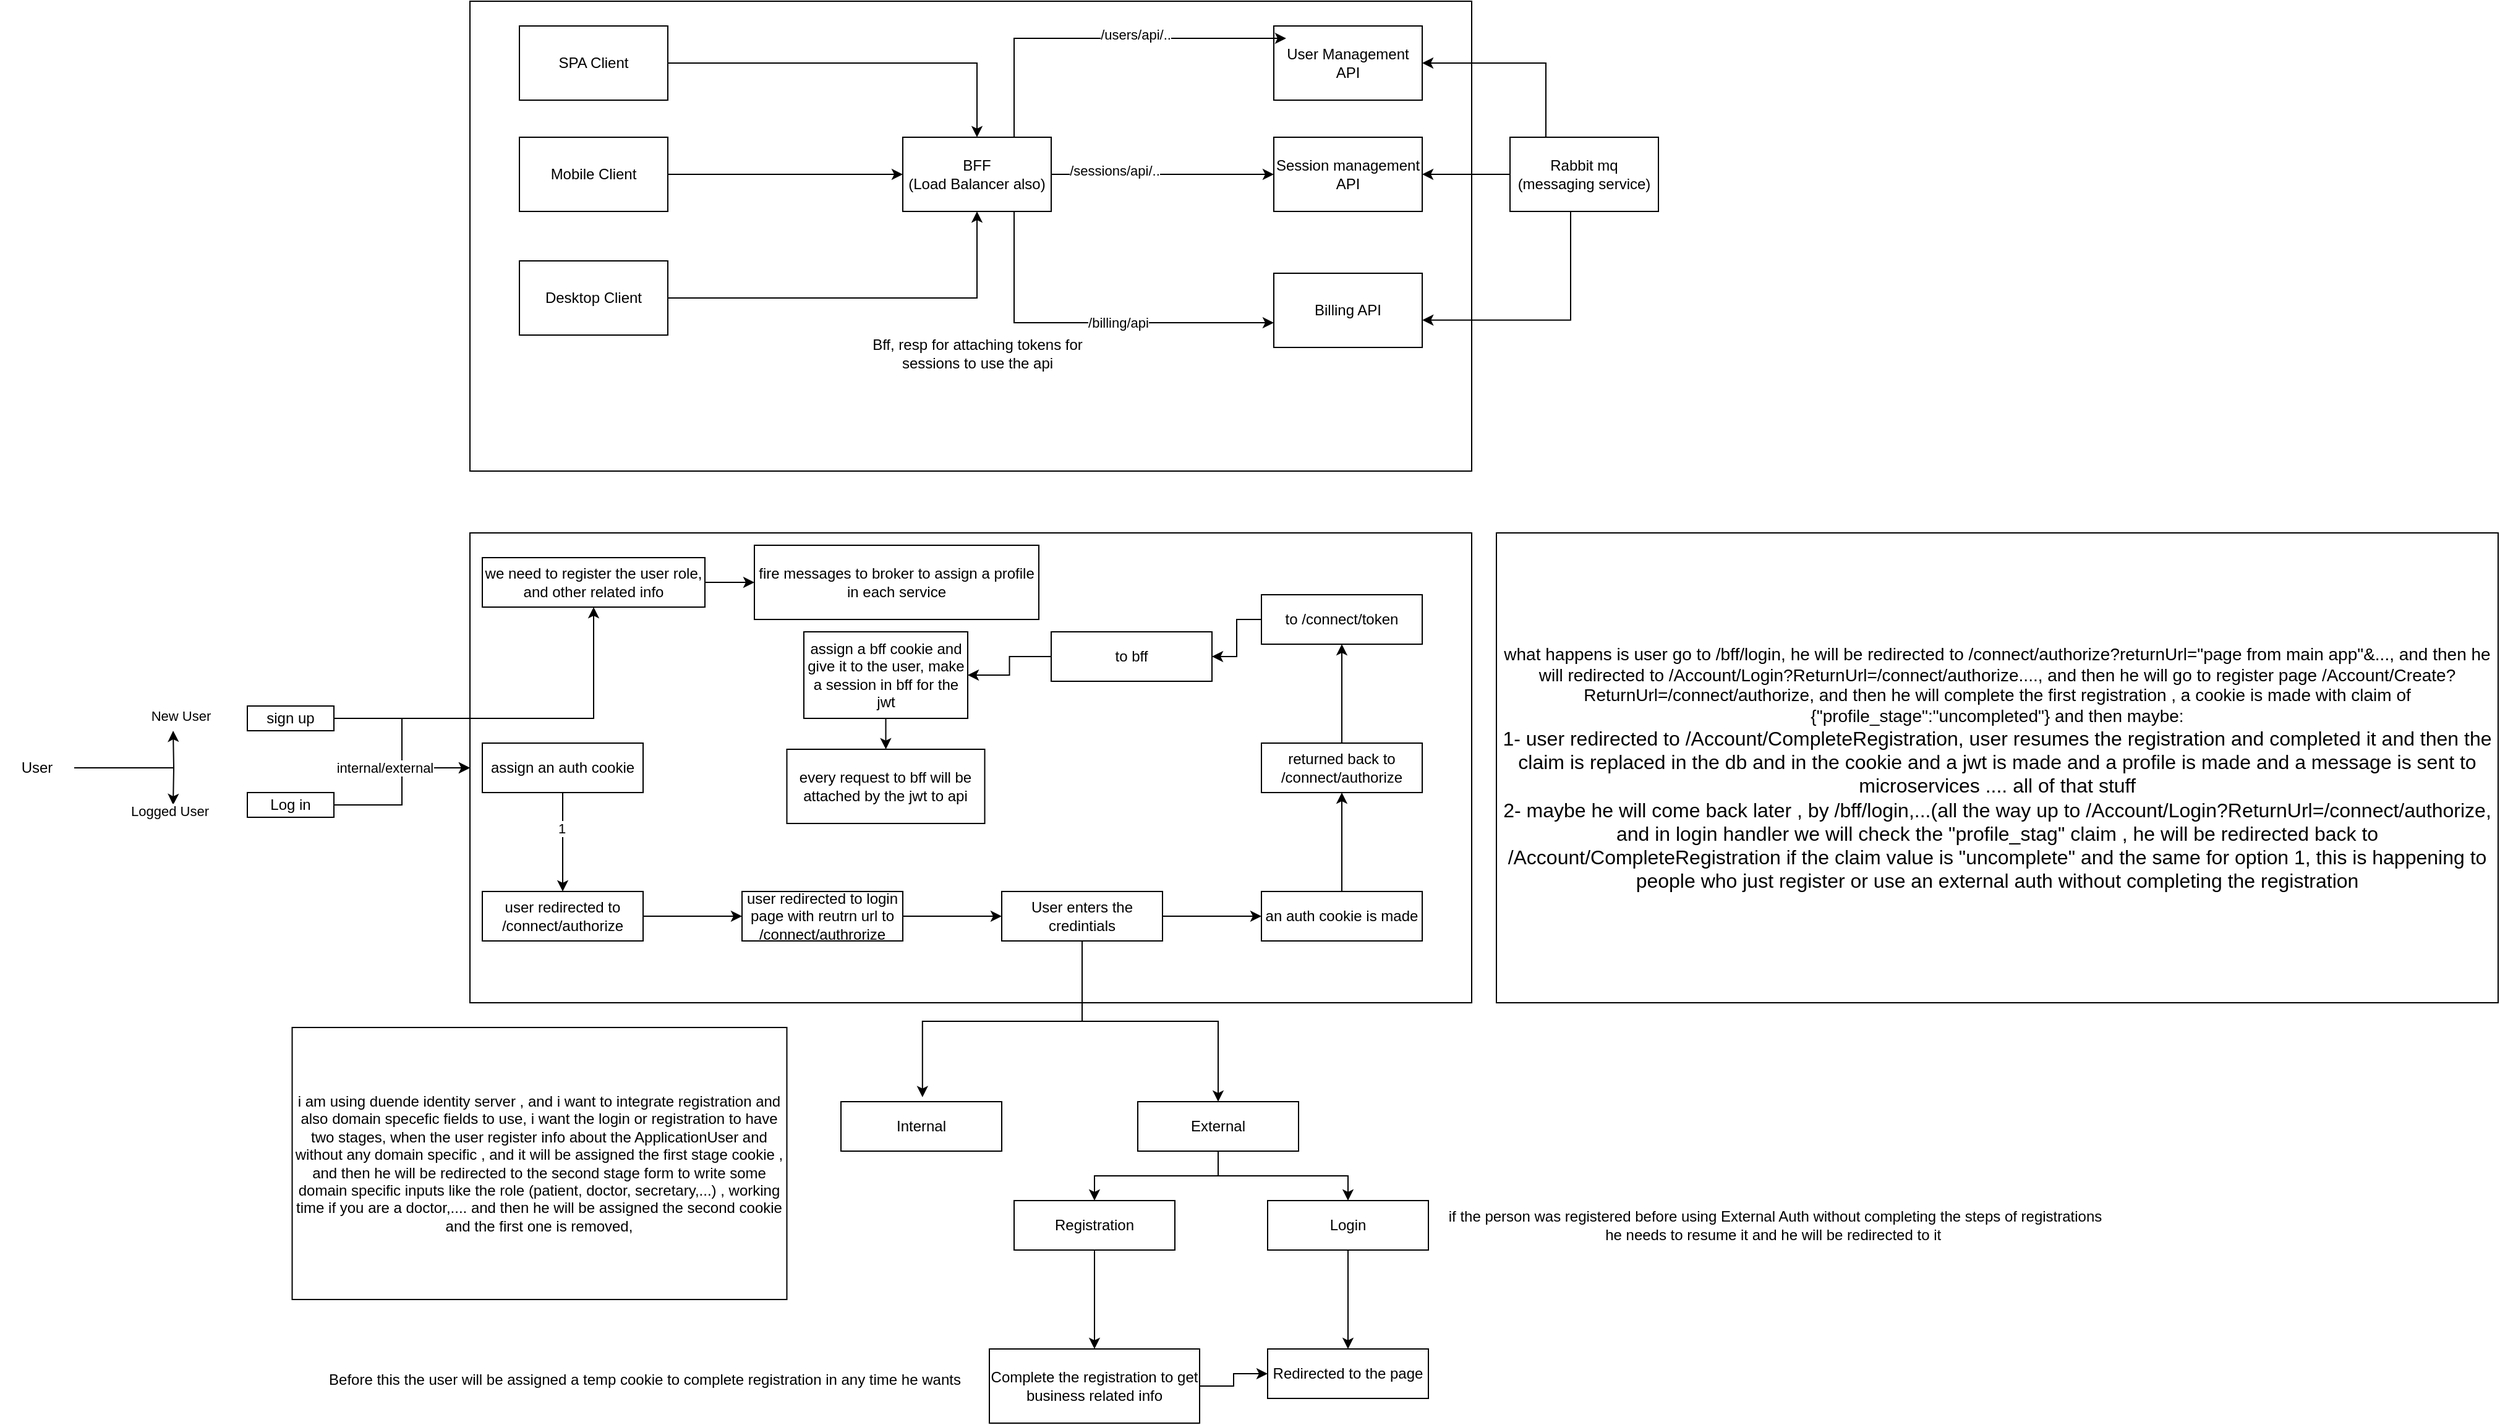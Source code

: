 <mxfile version="28.1.2">
  <diagram name="Page-1" id="xnZi6lC4hp2PnTK2ZD3j">
    <mxGraphModel dx="2436" dy="801" grid="1" gridSize="10" guides="1" tooltips="1" connect="1" arrows="1" fold="1" page="1" pageScale="1" pageWidth="850" pageHeight="1100" math="0" shadow="0">
      <root>
        <mxCell id="0" />
        <mxCell id="1" parent="0" />
        <mxCell id="xH5XawpameOzum3ILojz-1" value="" style="rounded=0;whiteSpace=wrap;html=1;" parent="1" vertex="1">
          <mxGeometry x="40" y="500" width="810" height="380" as="geometry" />
        </mxCell>
        <mxCell id="xH5XawpameOzum3ILojz-26" value="" style="rounded=0;whiteSpace=wrap;html=1;" parent="1" vertex="1">
          <mxGeometry x="40" y="930" width="810" height="380" as="geometry" />
        </mxCell>
        <mxCell id="A-loqj5NcG1vEuBnmWrK-20" value="&lt;div&gt;&lt;font style=&quot;font-size: 14px;&quot;&gt;what happens is user go to /bff/login, he will be redirected to /connect/authorize?returnUrl=&quot;page from main app&quot;&amp;amp;..., and then he will redirected to /Account/Login?ReturnUrl=/connect/authorize...., and then he will go to register page /Account/Create?ReturnUrl=/connect/authorize, and then he will complete the first registration , a cookie is made with claim of {&quot;profile_stage&quot;:&quot;uncompleted&quot;} and then maybe:&lt;/font&gt;&lt;/div&gt;&lt;div&gt;&lt;font size=&quot;3&quot;&gt;1- user redirected to /Account/CompleteRegistration, user resumes the registration and completed it and then the claim is replaced in the db and in the cookie and a jwt is made and a profile is made and a message is sent to microservices .... all of that stuff&lt;/font&gt;&lt;/div&gt;&lt;div&gt;&lt;font size=&quot;3&quot;&gt;2- maybe he will come back later , by /bff/login,...(all the way up to /Account/Login?ReturnUrl=/connect/authorize, and in login handler we will check the &quot;profile_stag&quot; claim , he will be redirected back to /Account/CompleteRegistration if the claim value is &quot;uncomplete&quot; and the same for option 1, this is happening to people who just register or use an external auth without completing the registration&lt;/font&gt;&lt;/div&gt;" style="rounded=0;whiteSpace=wrap;html=1;" vertex="1" parent="1">
          <mxGeometry x="870" y="930" width="810" height="380" as="geometry" />
        </mxCell>
        <mxCell id="xH5XawpameOzum3ILojz-8" style="edgeStyle=orthogonalEdgeStyle;rounded=0;orthogonalLoop=1;jettySize=auto;html=1;" parent="1" source="xH5XawpameOzum3ILojz-2" target="xH5XawpameOzum3ILojz-5" edge="1">
          <mxGeometry relative="1" as="geometry" />
        </mxCell>
        <mxCell id="xH5XawpameOzum3ILojz-2" value="SPA Client" style="rounded=0;whiteSpace=wrap;html=1;" parent="1" vertex="1">
          <mxGeometry x="80" y="520" width="120" height="60" as="geometry" />
        </mxCell>
        <mxCell id="xH5XawpameOzum3ILojz-10" style="edgeStyle=orthogonalEdgeStyle;rounded=0;orthogonalLoop=1;jettySize=auto;html=1;" parent="1" source="xH5XawpameOzum3ILojz-5" target="xH5XawpameOzum3ILojz-9" edge="1">
          <mxGeometry relative="1" as="geometry" />
        </mxCell>
        <mxCell id="xH5XawpameOzum3ILojz-11" value="/sessions/api/.." style="edgeLabel;html=1;align=center;verticalAlign=middle;resizable=0;points=[];" parent="xH5XawpameOzum3ILojz-10" vertex="1" connectable="0">
          <mxGeometry x="-0.431" y="3" relative="1" as="geometry">
            <mxPoint as="offset" />
          </mxGeometry>
        </mxCell>
        <mxCell id="xH5XawpameOzum3ILojz-19" style="edgeStyle=orthogonalEdgeStyle;rounded=0;orthogonalLoop=1;jettySize=auto;html=1;" parent="1" source="xH5XawpameOzum3ILojz-5" target="xH5XawpameOzum3ILojz-13" edge="1">
          <mxGeometry relative="1" as="geometry">
            <Array as="points">
              <mxPoint x="480" y="760" />
            </Array>
          </mxGeometry>
        </mxCell>
        <mxCell id="xH5XawpameOzum3ILojz-20" value="/billing/api" style="edgeLabel;html=1;align=center;verticalAlign=middle;resizable=0;points=[];" parent="xH5XawpameOzum3ILojz-19" vertex="1" connectable="0">
          <mxGeometry x="0.159" relative="1" as="geometry">
            <mxPoint as="offset" />
          </mxGeometry>
        </mxCell>
        <mxCell id="xH5XawpameOzum3ILojz-5" value="BFF&lt;br&gt;(Load Balancer also)" style="rounded=0;whiteSpace=wrap;html=1;" parent="1" vertex="1">
          <mxGeometry x="390" y="610" width="120" height="60" as="geometry" />
        </mxCell>
        <mxCell id="xH5XawpameOzum3ILojz-22" style="edgeStyle=orthogonalEdgeStyle;rounded=0;orthogonalLoop=1;jettySize=auto;html=1;" parent="1" source="xH5XawpameOzum3ILojz-21" target="xH5XawpameOzum3ILojz-9" edge="1">
          <mxGeometry relative="1" as="geometry" />
        </mxCell>
        <mxCell id="xH5XawpameOzum3ILojz-23" style="edgeStyle=orthogonalEdgeStyle;rounded=0;orthogonalLoop=1;jettySize=auto;html=1;" parent="1" source="xH5XawpameOzum3ILojz-21" target="xH5XawpameOzum3ILojz-14" edge="1">
          <mxGeometry relative="1" as="geometry">
            <Array as="points">
              <mxPoint x="910" y="550" />
            </Array>
          </mxGeometry>
        </mxCell>
        <mxCell id="xH5XawpameOzum3ILojz-21" value="Rabbit mq&lt;div&gt;(messaging service)&lt;/div&gt;" style="rounded=0;whiteSpace=wrap;html=1;" parent="1" vertex="1">
          <mxGeometry x="881" y="610" width="120" height="60" as="geometry" />
        </mxCell>
        <mxCell id="xH5XawpameOzum3ILojz-9" value="Session management API" style="rounded=0;whiteSpace=wrap;html=1;" parent="1" vertex="1">
          <mxGeometry x="690" y="610" width="120" height="60" as="geometry" />
        </mxCell>
        <mxCell id="xH5XawpameOzum3ILojz-13" value="Billing API" style="rounded=0;whiteSpace=wrap;html=1;" parent="1" vertex="1">
          <mxGeometry x="690" y="720" width="120" height="60" as="geometry" />
        </mxCell>
        <mxCell id="xH5XawpameOzum3ILojz-14" value="User Management API" style="rounded=0;whiteSpace=wrap;html=1;" parent="1" vertex="1">
          <mxGeometry x="690" y="520" width="120" height="60" as="geometry" />
        </mxCell>
        <mxCell id="xH5XawpameOzum3ILojz-6" style="edgeStyle=orthogonalEdgeStyle;rounded=0;orthogonalLoop=1;jettySize=auto;html=1;" parent="1" source="xH5XawpameOzum3ILojz-3" target="xH5XawpameOzum3ILojz-5" edge="1">
          <mxGeometry relative="1" as="geometry" />
        </mxCell>
        <mxCell id="xH5XawpameOzum3ILojz-3" value="Mobile Client" style="rounded=0;whiteSpace=wrap;html=1;" parent="1" vertex="1">
          <mxGeometry x="80" y="610" width="120" height="60" as="geometry" />
        </mxCell>
        <mxCell id="xH5XawpameOzum3ILojz-7" style="edgeStyle=orthogonalEdgeStyle;rounded=0;orthogonalLoop=1;jettySize=auto;html=1;" parent="1" source="xH5XawpameOzum3ILojz-4" target="xH5XawpameOzum3ILojz-5" edge="1">
          <mxGeometry relative="1" as="geometry" />
        </mxCell>
        <mxCell id="xH5XawpameOzum3ILojz-4" value="Desktop Client" style="rounded=0;whiteSpace=wrap;html=1;" parent="1" vertex="1">
          <mxGeometry x="80" y="710" width="120" height="60" as="geometry" />
        </mxCell>
        <mxCell id="xH5XawpameOzum3ILojz-17" style="edgeStyle=orthogonalEdgeStyle;rounded=0;orthogonalLoop=1;jettySize=auto;html=1;entryX=0.083;entryY=0.167;entryDx=0;entryDy=0;entryPerimeter=0;" parent="1" source="xH5XawpameOzum3ILojz-5" target="xH5XawpameOzum3ILojz-14" edge="1">
          <mxGeometry relative="1" as="geometry">
            <Array as="points">
              <mxPoint x="480" y="530" />
            </Array>
          </mxGeometry>
        </mxCell>
        <mxCell id="xH5XawpameOzum3ILojz-18" value="/users/api/.." style="edgeLabel;html=1;align=center;verticalAlign=middle;resizable=0;points=[];" parent="xH5XawpameOzum3ILojz-17" vertex="1" connectable="0">
          <mxGeometry x="0.182" y="3" relative="1" as="geometry">
            <mxPoint as="offset" />
          </mxGeometry>
        </mxCell>
        <mxCell id="xH5XawpameOzum3ILojz-24" style="edgeStyle=orthogonalEdgeStyle;rounded=0;orthogonalLoop=1;jettySize=auto;html=1;entryX=1.001;entryY=0.631;entryDx=0;entryDy=0;entryPerimeter=0;" parent="1" source="xH5XawpameOzum3ILojz-21" target="xH5XawpameOzum3ILojz-13" edge="1">
          <mxGeometry relative="1" as="geometry">
            <Array as="points">
              <mxPoint x="930" y="758" />
            </Array>
          </mxGeometry>
        </mxCell>
        <mxCell id="xH5XawpameOzum3ILojz-25" value="Bff, resp for attaching tokens for sessions to use the api" style="text;html=1;align=center;verticalAlign=middle;whiteSpace=wrap;rounded=0;" parent="1" vertex="1">
          <mxGeometry x="347.5" y="760" width="205" height="50" as="geometry" />
        </mxCell>
        <mxCell id="xH5XawpameOzum3ILojz-28" style="edgeStyle=orthogonalEdgeStyle;rounded=0;orthogonalLoop=1;jettySize=auto;html=1;" parent="1" source="xH5XawpameOzum3ILojz-27" edge="1">
          <mxGeometry relative="1" as="geometry">
            <mxPoint x="-200" y="1090" as="targetPoint" />
          </mxGeometry>
        </mxCell>
        <mxCell id="xH5XawpameOzum3ILojz-30" style="edgeStyle=orthogonalEdgeStyle;rounded=0;orthogonalLoop=1;jettySize=auto;html=1;" parent="1" source="xH5XawpameOzum3ILojz-27" edge="1">
          <mxGeometry relative="1" as="geometry">
            <mxPoint x="-200" y="1150" as="targetPoint" />
          </mxGeometry>
        </mxCell>
        <mxCell id="xH5XawpameOzum3ILojz-31" value="Logged User" style="edgeLabel;html=1;align=center;verticalAlign=middle;resizable=0;points=[];" parent="xH5XawpameOzum3ILojz-30" vertex="1" connectable="0">
          <mxGeometry x="1" y="-6" relative="1" as="geometry">
            <mxPoint x="3" y="5" as="offset" />
          </mxGeometry>
        </mxCell>
        <mxCell id="xH5XawpameOzum3ILojz-27" value="User" style="text;html=1;align=center;verticalAlign=middle;whiteSpace=wrap;rounded=0;" parent="1" vertex="1">
          <mxGeometry x="-340" y="1105" width="60" height="30" as="geometry" />
        </mxCell>
        <mxCell id="xH5XawpameOzum3ILojz-34" value="New User" style="edgeLabel;html=1;align=center;verticalAlign=middle;resizable=0;points=[];" parent="1" vertex="1" connectable="0">
          <mxGeometry x="-199.999" y="1104.997" as="geometry">
            <mxPoint x="6" y="-27" as="offset" />
          </mxGeometry>
        </mxCell>
        <mxCell id="xH5XawpameOzum3ILojz-39" value="" style="edgeStyle=orthogonalEdgeStyle;rounded=0;orthogonalLoop=1;jettySize=auto;html=1;" parent="1" source="xH5XawpameOzum3ILojz-35" target="xH5XawpameOzum3ILojz-26" edge="1">
          <mxGeometry relative="1" as="geometry" />
        </mxCell>
        <mxCell id="xH5XawpameOzum3ILojz-35" value="Log in" style="rounded=0;whiteSpace=wrap;html=1;" parent="1" vertex="1">
          <mxGeometry x="-140" y="1140" width="70" height="20" as="geometry" />
        </mxCell>
        <mxCell id="xH5XawpameOzum3ILojz-38" value="" style="edgeStyle=orthogonalEdgeStyle;rounded=0;orthogonalLoop=1;jettySize=auto;html=1;" parent="1" source="xH5XawpameOzum3ILojz-36" target="xH5XawpameOzum3ILojz-26" edge="1">
          <mxGeometry relative="1" as="geometry" />
        </mxCell>
        <mxCell id="xH5XawpameOzum3ILojz-40" value="internal/external" style="edgeLabel;html=1;align=center;verticalAlign=middle;resizable=0;points=[];" parent="xH5XawpameOzum3ILojz-38" vertex="1" connectable="0">
          <mxGeometry x="-0.606" y="-2" relative="1" as="geometry">
            <mxPoint x="11" y="38" as="offset" />
          </mxGeometry>
        </mxCell>
        <mxCell id="xH5XawpameOzum3ILojz-44" style="edgeStyle=orthogonalEdgeStyle;rounded=0;orthogonalLoop=1;jettySize=auto;html=1;" parent="1" source="xH5XawpameOzum3ILojz-36" target="xH5XawpameOzum3ILojz-42" edge="1">
          <mxGeometry relative="1" as="geometry" />
        </mxCell>
        <mxCell id="xH5XawpameOzum3ILojz-36" value="sign up" style="rounded=0;whiteSpace=wrap;html=1;" parent="1" vertex="1">
          <mxGeometry x="-140" y="1070" width="70" height="20" as="geometry" />
        </mxCell>
        <mxCell id="xH5XawpameOzum3ILojz-46" value="" style="edgeStyle=orthogonalEdgeStyle;rounded=0;orthogonalLoop=1;jettySize=auto;html=1;" parent="1" source="xH5XawpameOzum3ILojz-42" target="xH5XawpameOzum3ILojz-45" edge="1">
          <mxGeometry relative="1" as="geometry" />
        </mxCell>
        <mxCell id="xH5XawpameOzum3ILojz-42" value="we need to register the user role, and other related info" style="rounded=0;whiteSpace=wrap;html=1;" parent="1" vertex="1">
          <mxGeometry x="50" y="950" width="180" height="40" as="geometry" />
        </mxCell>
        <mxCell id="xH5XawpameOzum3ILojz-48" value="" style="edgeStyle=orthogonalEdgeStyle;rounded=0;orthogonalLoop=1;jettySize=auto;html=1;" parent="1" source="xH5XawpameOzum3ILojz-43" target="xH5XawpameOzum3ILojz-47" edge="1">
          <mxGeometry relative="1" as="geometry" />
        </mxCell>
        <mxCell id="xH5XawpameOzum3ILojz-49" value="1" style="edgeLabel;html=1;align=center;verticalAlign=middle;resizable=0;points=[];" parent="xH5XawpameOzum3ILojz-48" vertex="1" connectable="0">
          <mxGeometry x="-0.286" y="-1" relative="1" as="geometry">
            <mxPoint as="offset" />
          </mxGeometry>
        </mxCell>
        <mxCell id="xH5XawpameOzum3ILojz-43" value="assign an auth cookie" style="rounded=0;whiteSpace=wrap;html=1;" parent="1" vertex="1">
          <mxGeometry x="50" y="1100" width="130" height="40" as="geometry" />
        </mxCell>
        <mxCell id="xH5XawpameOzum3ILojz-45" value="fire messages to broker to assign a profile in each service" style="rounded=0;whiteSpace=wrap;html=1;" parent="1" vertex="1">
          <mxGeometry x="270" y="940" width="230" height="60" as="geometry" />
        </mxCell>
        <mxCell id="xH5XawpameOzum3ILojz-51" value="" style="edgeStyle=orthogonalEdgeStyle;rounded=0;orthogonalLoop=1;jettySize=auto;html=1;" parent="1" source="xH5XawpameOzum3ILojz-47" target="xH5XawpameOzum3ILojz-50" edge="1">
          <mxGeometry relative="1" as="geometry" />
        </mxCell>
        <mxCell id="xH5XawpameOzum3ILojz-47" value="user redirected to /connect/authorize" style="rounded=0;whiteSpace=wrap;html=1;" parent="1" vertex="1">
          <mxGeometry x="50" y="1220" width="130" height="40" as="geometry" />
        </mxCell>
        <mxCell id="xH5XawpameOzum3ILojz-53" value="" style="edgeStyle=orthogonalEdgeStyle;rounded=0;orthogonalLoop=1;jettySize=auto;html=1;" parent="1" source="xH5XawpameOzum3ILojz-50" target="xH5XawpameOzum3ILojz-52" edge="1">
          <mxGeometry relative="1" as="geometry" />
        </mxCell>
        <mxCell id="xH5XawpameOzum3ILojz-50" value="user redirected to login page with reutrn url to /connect/authrorize" style="rounded=0;whiteSpace=wrap;html=1;" parent="1" vertex="1">
          <mxGeometry x="260" y="1220" width="130" height="40" as="geometry" />
        </mxCell>
        <mxCell id="xH5XawpameOzum3ILojz-55" value="" style="edgeStyle=orthogonalEdgeStyle;rounded=0;orthogonalLoop=1;jettySize=auto;html=1;" parent="1" source="xH5XawpameOzum3ILojz-52" target="xH5XawpameOzum3ILojz-54" edge="1">
          <mxGeometry relative="1" as="geometry" />
        </mxCell>
        <mxCell id="A-loqj5NcG1vEuBnmWrK-1" style="edgeStyle=orthogonalEdgeStyle;rounded=0;orthogonalLoop=1;jettySize=auto;html=1;entryX=0.507;entryY=-0.091;entryDx=0;entryDy=0;entryPerimeter=0;" edge="1" parent="1" source="xH5XawpameOzum3ILojz-52" target="A-loqj5NcG1vEuBnmWrK-2">
          <mxGeometry relative="1" as="geometry">
            <mxPoint x="535" y="1360" as="targetPoint" />
          </mxGeometry>
        </mxCell>
        <mxCell id="A-loqj5NcG1vEuBnmWrK-4" style="edgeStyle=orthogonalEdgeStyle;rounded=0;orthogonalLoop=1;jettySize=auto;html=1;" edge="1" parent="1" source="xH5XawpameOzum3ILojz-52" target="A-loqj5NcG1vEuBnmWrK-3">
          <mxGeometry relative="1" as="geometry" />
        </mxCell>
        <mxCell id="xH5XawpameOzum3ILojz-52" value="User enters the credintials" style="rounded=0;whiteSpace=wrap;html=1;" parent="1" vertex="1">
          <mxGeometry x="470" y="1220" width="130" height="40" as="geometry" />
        </mxCell>
        <mxCell id="A-loqj5NcG1vEuBnmWrK-2" value="Internal" style="rounded=0;whiteSpace=wrap;html=1;" vertex="1" parent="1">
          <mxGeometry x="340" y="1390" width="130" height="40" as="geometry" />
        </mxCell>
        <mxCell id="A-loqj5NcG1vEuBnmWrK-6" value="" style="edgeStyle=orthogonalEdgeStyle;rounded=0;orthogonalLoop=1;jettySize=auto;html=1;" edge="1" parent="1" source="A-loqj5NcG1vEuBnmWrK-3" target="A-loqj5NcG1vEuBnmWrK-5">
          <mxGeometry relative="1" as="geometry" />
        </mxCell>
        <mxCell id="A-loqj5NcG1vEuBnmWrK-12" style="edgeStyle=orthogonalEdgeStyle;rounded=0;orthogonalLoop=1;jettySize=auto;html=1;" edge="1" parent="1" source="A-loqj5NcG1vEuBnmWrK-3" target="A-loqj5NcG1vEuBnmWrK-7">
          <mxGeometry relative="1" as="geometry" />
        </mxCell>
        <mxCell id="A-loqj5NcG1vEuBnmWrK-3" value="External" style="rounded=0;whiteSpace=wrap;html=1;" vertex="1" parent="1">
          <mxGeometry x="580" y="1390" width="130" height="40" as="geometry" />
        </mxCell>
        <mxCell id="xH5XawpameOzum3ILojz-57" value="" style="edgeStyle=orthogonalEdgeStyle;rounded=0;orthogonalLoop=1;jettySize=auto;html=1;" parent="1" source="xH5XawpameOzum3ILojz-54" target="xH5XawpameOzum3ILojz-56" edge="1">
          <mxGeometry relative="1" as="geometry" />
        </mxCell>
        <mxCell id="xH5XawpameOzum3ILojz-54" value="an auth cookie is made" style="rounded=0;whiteSpace=wrap;html=1;" parent="1" vertex="1">
          <mxGeometry x="680" y="1220" width="130" height="40" as="geometry" />
        </mxCell>
        <mxCell id="xH5XawpameOzum3ILojz-59" value="" style="edgeStyle=orthogonalEdgeStyle;rounded=0;orthogonalLoop=1;jettySize=auto;html=1;" parent="1" source="xH5XawpameOzum3ILojz-56" target="xH5XawpameOzum3ILojz-58" edge="1">
          <mxGeometry relative="1" as="geometry" />
        </mxCell>
        <mxCell id="xH5XawpameOzum3ILojz-56" value="returned back to /connect/authorize" style="rounded=0;whiteSpace=wrap;html=1;" parent="1" vertex="1">
          <mxGeometry x="680" y="1100" width="130" height="40" as="geometry" />
        </mxCell>
        <mxCell id="xH5XawpameOzum3ILojz-61" value="" style="edgeStyle=orthogonalEdgeStyle;rounded=0;orthogonalLoop=1;jettySize=auto;html=1;" parent="1" source="xH5XawpameOzum3ILojz-58" target="xH5XawpameOzum3ILojz-60" edge="1">
          <mxGeometry relative="1" as="geometry" />
        </mxCell>
        <mxCell id="xH5XawpameOzum3ILojz-58" value="to /connect/token" style="rounded=0;whiteSpace=wrap;html=1;" parent="1" vertex="1">
          <mxGeometry x="680" y="980" width="130" height="40" as="geometry" />
        </mxCell>
        <mxCell id="xH5XawpameOzum3ILojz-65" value="" style="edgeStyle=orthogonalEdgeStyle;rounded=0;orthogonalLoop=1;jettySize=auto;html=1;" parent="1" source="xH5XawpameOzum3ILojz-60" target="xH5XawpameOzum3ILojz-64" edge="1">
          <mxGeometry relative="1" as="geometry" />
        </mxCell>
        <mxCell id="xH5XawpameOzum3ILojz-60" value="to bff" style="rounded=0;whiteSpace=wrap;html=1;" parent="1" vertex="1">
          <mxGeometry x="510" y="1010" width="130" height="40" as="geometry" />
        </mxCell>
        <mxCell id="xH5XawpameOzum3ILojz-67" value="" style="edgeStyle=orthogonalEdgeStyle;rounded=0;orthogonalLoop=1;jettySize=auto;html=1;" parent="1" source="xH5XawpameOzum3ILojz-64" target="xH5XawpameOzum3ILojz-66" edge="1">
          <mxGeometry relative="1" as="geometry" />
        </mxCell>
        <mxCell id="xH5XawpameOzum3ILojz-64" value="assign a bff cookie and give it to the user, make a session in bff for the jwt" style="rounded=0;whiteSpace=wrap;html=1;" parent="1" vertex="1">
          <mxGeometry x="310" y="1010" width="132.5" height="70" as="geometry" />
        </mxCell>
        <mxCell id="xH5XawpameOzum3ILojz-66" value="every request to bff will be attached by the jwt to api" style="rounded=0;whiteSpace=wrap;html=1;" parent="1" vertex="1">
          <mxGeometry x="296.25" y="1105" width="160" height="60" as="geometry" />
        </mxCell>
        <mxCell id="A-loqj5NcG1vEuBnmWrK-11" value="" style="edgeStyle=orthogonalEdgeStyle;rounded=0;orthogonalLoop=1;jettySize=auto;html=1;" edge="1" parent="1" source="A-loqj5NcG1vEuBnmWrK-5" target="A-loqj5NcG1vEuBnmWrK-10">
          <mxGeometry relative="1" as="geometry" />
        </mxCell>
        <mxCell id="A-loqj5NcG1vEuBnmWrK-5" value="Registration" style="rounded=0;whiteSpace=wrap;html=1;" vertex="1" parent="1">
          <mxGeometry x="480" y="1470" width="130" height="40" as="geometry" />
        </mxCell>
        <mxCell id="A-loqj5NcG1vEuBnmWrK-9" value="" style="edgeStyle=orthogonalEdgeStyle;rounded=0;orthogonalLoop=1;jettySize=auto;html=1;" edge="1" parent="1" source="A-loqj5NcG1vEuBnmWrK-7" target="A-loqj5NcG1vEuBnmWrK-8">
          <mxGeometry relative="1" as="geometry" />
        </mxCell>
        <mxCell id="A-loqj5NcG1vEuBnmWrK-7" value="Login" style="rounded=0;whiteSpace=wrap;html=1;" vertex="1" parent="1">
          <mxGeometry x="685" y="1470" width="130" height="40" as="geometry" />
        </mxCell>
        <mxCell id="A-loqj5NcG1vEuBnmWrK-8" value="Redirected to the page" style="rounded=0;whiteSpace=wrap;html=1;" vertex="1" parent="1">
          <mxGeometry x="685" y="1590" width="130" height="40" as="geometry" />
        </mxCell>
        <mxCell id="A-loqj5NcG1vEuBnmWrK-13" style="edgeStyle=orthogonalEdgeStyle;rounded=0;orthogonalLoop=1;jettySize=auto;html=1;" edge="1" parent="1" source="A-loqj5NcG1vEuBnmWrK-10" target="A-loqj5NcG1vEuBnmWrK-8">
          <mxGeometry relative="1" as="geometry" />
        </mxCell>
        <mxCell id="A-loqj5NcG1vEuBnmWrK-10" value="Complete the registration to get business related info" style="rounded=0;whiteSpace=wrap;html=1;" vertex="1" parent="1">
          <mxGeometry x="460" y="1590" width="170" height="60" as="geometry" />
        </mxCell>
        <mxCell id="A-loqj5NcG1vEuBnmWrK-15" value="Before this the user will be assigned a temp cookie to complete registration in any time he wants" style="text;html=1;align=center;verticalAlign=middle;resizable=0;points=[];autosize=1;strokeColor=none;fillColor=none;" vertex="1" parent="1">
          <mxGeometry x="-93.75" y="1600" width="550" height="30" as="geometry" />
        </mxCell>
        <mxCell id="A-loqj5NcG1vEuBnmWrK-16" value="if the person was registered before using External Auth without completing the steps of registrations&lt;div&gt;he needs to resume it and he will be redirected to it&amp;nbsp;&lt;/div&gt;" style="text;html=1;align=center;verticalAlign=middle;resizable=0;points=[];autosize=1;strokeColor=none;fillColor=none;" vertex="1" parent="1">
          <mxGeometry x="810" y="1470" width="570" height="40" as="geometry" />
        </mxCell>
        <mxCell id="A-loqj5NcG1vEuBnmWrK-17" value="i am using duende identity server , and i want to integrate registration and also domain specefic fields to use, i want the login or registration to have two stages, when the user register info about the ApplicationUser and without any domain specific , and it will be assigned the first stage cookie , and then he will be redirected to the second stage form to write some domain specific inputs like the role (patient, doctor, secretary,...)  , working time if you are a doctor,.... and then he will be assigned the second cookie and the first one is removed," style="rounded=0;whiteSpace=wrap;html=1;" vertex="1" parent="1">
          <mxGeometry x="-103.75" y="1330" width="400" height="220" as="geometry" />
        </mxCell>
      </root>
    </mxGraphModel>
  </diagram>
</mxfile>
